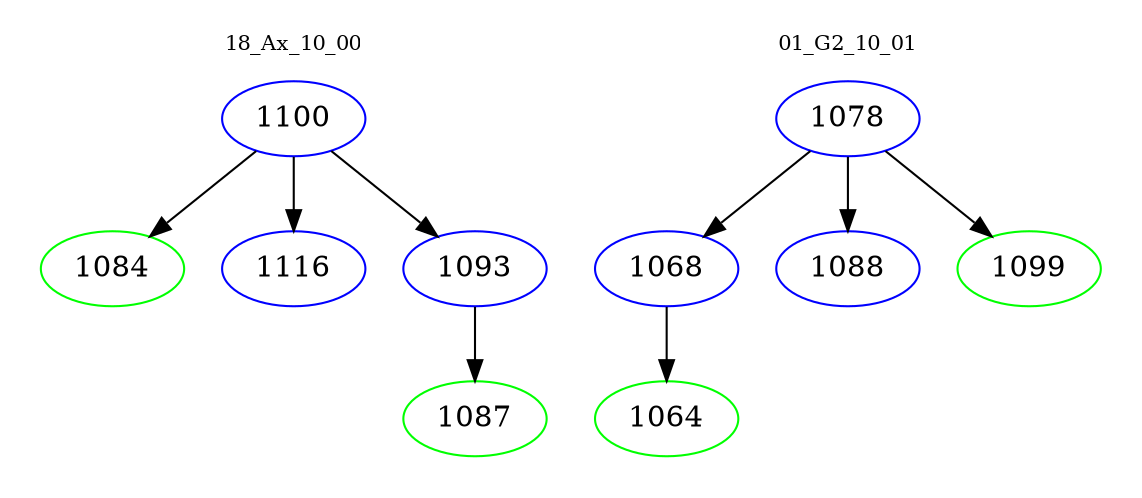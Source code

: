digraph{
subgraph cluster_0 {
color = white
label = "18_Ax_10_00";
fontsize=10;
T0_1100 [label="1100", color="blue"]
T0_1100 -> T0_1084 [color="black"]
T0_1084 [label="1084", color="green"]
T0_1100 -> T0_1116 [color="black"]
T0_1116 [label="1116", color="blue"]
T0_1100 -> T0_1093 [color="black"]
T0_1093 [label="1093", color="blue"]
T0_1093 -> T0_1087 [color="black"]
T0_1087 [label="1087", color="green"]
}
subgraph cluster_1 {
color = white
label = "01_G2_10_01";
fontsize=10;
T1_1078 [label="1078", color="blue"]
T1_1078 -> T1_1068 [color="black"]
T1_1068 [label="1068", color="blue"]
T1_1068 -> T1_1064 [color="black"]
T1_1064 [label="1064", color="green"]
T1_1078 -> T1_1088 [color="black"]
T1_1088 [label="1088", color="blue"]
T1_1078 -> T1_1099 [color="black"]
T1_1099 [label="1099", color="green"]
}
}
